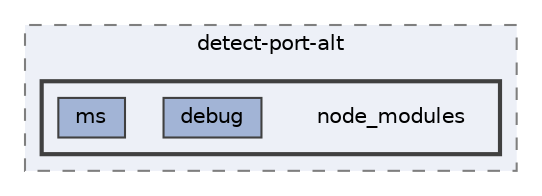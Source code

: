 digraph "pkiclassroomrescheduler/src/main/frontend/node_modules/detect-port-alt/node_modules"
{
 // LATEX_PDF_SIZE
  bgcolor="transparent";
  edge [fontname=Helvetica,fontsize=10,labelfontname=Helvetica,labelfontsize=10];
  node [fontname=Helvetica,fontsize=10,shape=box,height=0.2,width=0.4];
  compound=true
  subgraph clusterdir_8b64181e2828b6e34e7fa73d90fba2ad {
    graph [ bgcolor="#edf0f7", pencolor="grey50", label="detect-port-alt", fontname=Helvetica,fontsize=10 style="filled,dashed", URL="dir_8b64181e2828b6e34e7fa73d90fba2ad.html",tooltip=""]
  subgraph clusterdir_b353f922fea7aa4bbe6bc907e3de7b56 {
    graph [ bgcolor="#edf0f7", pencolor="grey25", label="", fontname=Helvetica,fontsize=10 style="filled,bold", URL="dir_b353f922fea7aa4bbe6bc907e3de7b56.html",tooltip=""]
    dir_b353f922fea7aa4bbe6bc907e3de7b56 [shape=plaintext, label="node_modules"];
  dir_c7465d12b9220c09e55efff2fc72a4d4 [label="debug", fillcolor="#a2b4d6", color="grey25", style="filled", URL="dir_c7465d12b9220c09e55efff2fc72a4d4.html",tooltip=""];
  dir_07398e9c460fc76eb0bf125cbc963343 [label="ms", fillcolor="#a2b4d6", color="grey25", style="filled", URL="dir_07398e9c460fc76eb0bf125cbc963343.html",tooltip=""];
  }
  }
}
